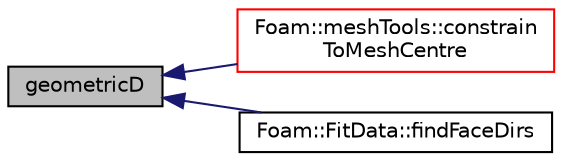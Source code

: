 digraph "geometricD"
{
  bgcolor="transparent";
  edge [fontname="Helvetica",fontsize="10",labelfontname="Helvetica",labelfontsize="10"];
  node [fontname="Helvetica",fontsize="10",shape=record];
  rankdir="LR";
  Node1 [label="geometricD",height=0.2,width=0.4,color="black", fillcolor="grey75", style="filled", fontcolor="black"];
  Node1 -> Node2 [dir="back",color="midnightblue",fontsize="10",style="solid",fontname="Helvetica"];
  Node2 [label="Foam::meshTools::constrain\lToMeshCentre",height=0.2,width=0.4,color="red",URL="$a10780.html#a26700ec74f3fbbdd3e210599cbaf2073",tooltip="Set the constrained components of position to mesh centre. "];
  Node1 -> Node3 [dir="back",color="midnightblue",fontsize="10",style="solid",fontname="Helvetica"];
  Node3 [label="Foam::FitData::findFaceDirs",height=0.2,width=0.4,color="black",URL="$a00813.html#afea6c3ae5bba0eddf3f321b3c56ecfba",tooltip="Find the normal direction (i) and j and k directions for face faci. "];
}
